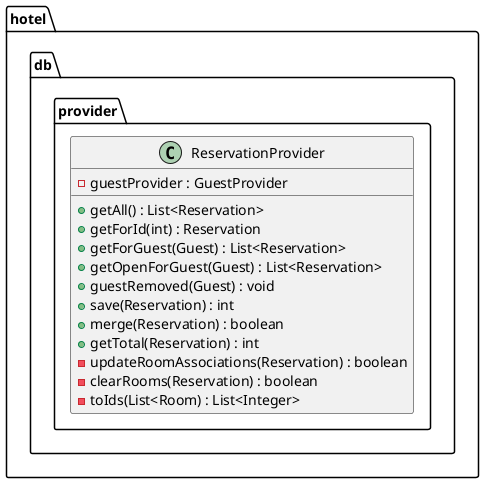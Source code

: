 @startuml

class hotel.db.provider.ReservationProvider {
    - guestProvider : GuestProvider
    + getAll() : List<Reservation>
    + getForId(int) : Reservation
    + getForGuest(Guest) : List<Reservation>
    + getOpenForGuest(Guest) : List<Reservation>
    + guestRemoved(Guest) : void
    + save(Reservation) : int
    + merge(Reservation) : boolean
    + getTotal(Reservation) : int
    - updateRoomAssociations(Reservation) : boolean
    - clearRooms(Reservation) : boolean
    - toIds(List<Room) : List<Integer>
}

@enduml